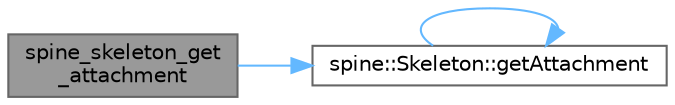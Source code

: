 digraph "spine_skeleton_get_attachment"
{
 // LATEX_PDF_SIZE
  bgcolor="transparent";
  edge [fontname=Helvetica,fontsize=10,labelfontname=Helvetica,labelfontsize=10];
  node [fontname=Helvetica,fontsize=10,shape=box,height=0.2,width=0.4];
  rankdir="LR";
  Node1 [id="Node000001",label="spine_skeleton_get\l_attachment",height=0.2,width=0.4,color="gray40", fillcolor="grey60", style="filled", fontcolor="black",tooltip=" "];
  Node1 -> Node2 [id="edge3_Node000001_Node000002",color="steelblue1",style="solid",tooltip=" "];
  Node2 [id="Node000002",label="spine::Skeleton::getAttachment",height=0.2,width=0.4,color="grey40", fillcolor="white", style="filled",URL="$classspine_1_1_skeleton.html#a89308dccd9f862b31fb1c7378faebd70",tooltip=" "];
  Node2 -> Node2 [id="edge4_Node000002_Node000002",color="steelblue1",style="solid",tooltip=" "];
}
